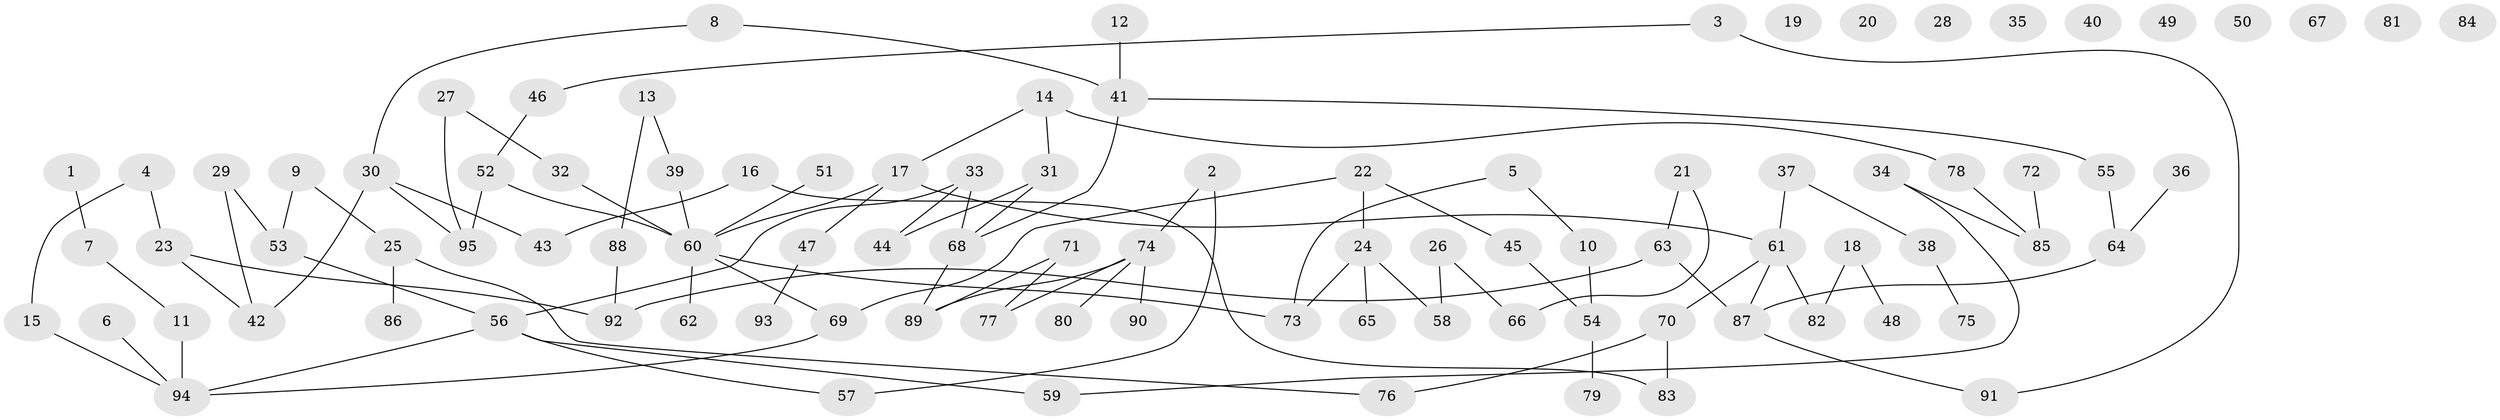 // coarse degree distribution, {1: 0.203125, 2: 0.234375, 3: 0.265625, 4: 0.046875, 10: 0.015625, 0: 0.15625, 5: 0.0625, 6: 0.015625}
// Generated by graph-tools (version 1.1) at 2025/41/03/06/25 10:41:19]
// undirected, 95 vertices, 102 edges
graph export_dot {
graph [start="1"]
  node [color=gray90,style=filled];
  1;
  2;
  3;
  4;
  5;
  6;
  7;
  8;
  9;
  10;
  11;
  12;
  13;
  14;
  15;
  16;
  17;
  18;
  19;
  20;
  21;
  22;
  23;
  24;
  25;
  26;
  27;
  28;
  29;
  30;
  31;
  32;
  33;
  34;
  35;
  36;
  37;
  38;
  39;
  40;
  41;
  42;
  43;
  44;
  45;
  46;
  47;
  48;
  49;
  50;
  51;
  52;
  53;
  54;
  55;
  56;
  57;
  58;
  59;
  60;
  61;
  62;
  63;
  64;
  65;
  66;
  67;
  68;
  69;
  70;
  71;
  72;
  73;
  74;
  75;
  76;
  77;
  78;
  79;
  80;
  81;
  82;
  83;
  84;
  85;
  86;
  87;
  88;
  89;
  90;
  91;
  92;
  93;
  94;
  95;
  1 -- 7;
  2 -- 57;
  2 -- 74;
  3 -- 46;
  3 -- 91;
  4 -- 15;
  4 -- 23;
  5 -- 10;
  5 -- 73;
  6 -- 94;
  7 -- 11;
  8 -- 30;
  8 -- 41;
  9 -- 25;
  9 -- 53;
  10 -- 54;
  11 -- 94;
  12 -- 41;
  13 -- 39;
  13 -- 88;
  14 -- 17;
  14 -- 31;
  14 -- 78;
  15 -- 94;
  16 -- 43;
  16 -- 83;
  17 -- 47;
  17 -- 60;
  17 -- 61;
  18 -- 48;
  18 -- 82;
  21 -- 63;
  21 -- 66;
  22 -- 24;
  22 -- 45;
  22 -- 69;
  23 -- 42;
  23 -- 92;
  24 -- 58;
  24 -- 65;
  24 -- 73;
  25 -- 76;
  25 -- 86;
  26 -- 58;
  26 -- 66;
  27 -- 32;
  27 -- 95;
  29 -- 42;
  29 -- 53;
  30 -- 42;
  30 -- 43;
  30 -- 95;
  31 -- 44;
  31 -- 68;
  32 -- 60;
  33 -- 44;
  33 -- 56;
  33 -- 68;
  34 -- 59;
  34 -- 85;
  36 -- 64;
  37 -- 38;
  37 -- 61;
  38 -- 75;
  39 -- 60;
  41 -- 55;
  41 -- 68;
  45 -- 54;
  46 -- 52;
  47 -- 93;
  51 -- 60;
  52 -- 60;
  52 -- 95;
  53 -- 56;
  54 -- 79;
  55 -- 64;
  56 -- 57;
  56 -- 59;
  56 -- 94;
  60 -- 62;
  60 -- 69;
  60 -- 73;
  61 -- 70;
  61 -- 82;
  61 -- 87;
  63 -- 87;
  63 -- 92;
  64 -- 87;
  68 -- 89;
  69 -- 94;
  70 -- 76;
  70 -- 83;
  71 -- 77;
  71 -- 89;
  72 -- 85;
  74 -- 77;
  74 -- 80;
  74 -- 89;
  74 -- 90;
  78 -- 85;
  87 -- 91;
  88 -- 92;
}
